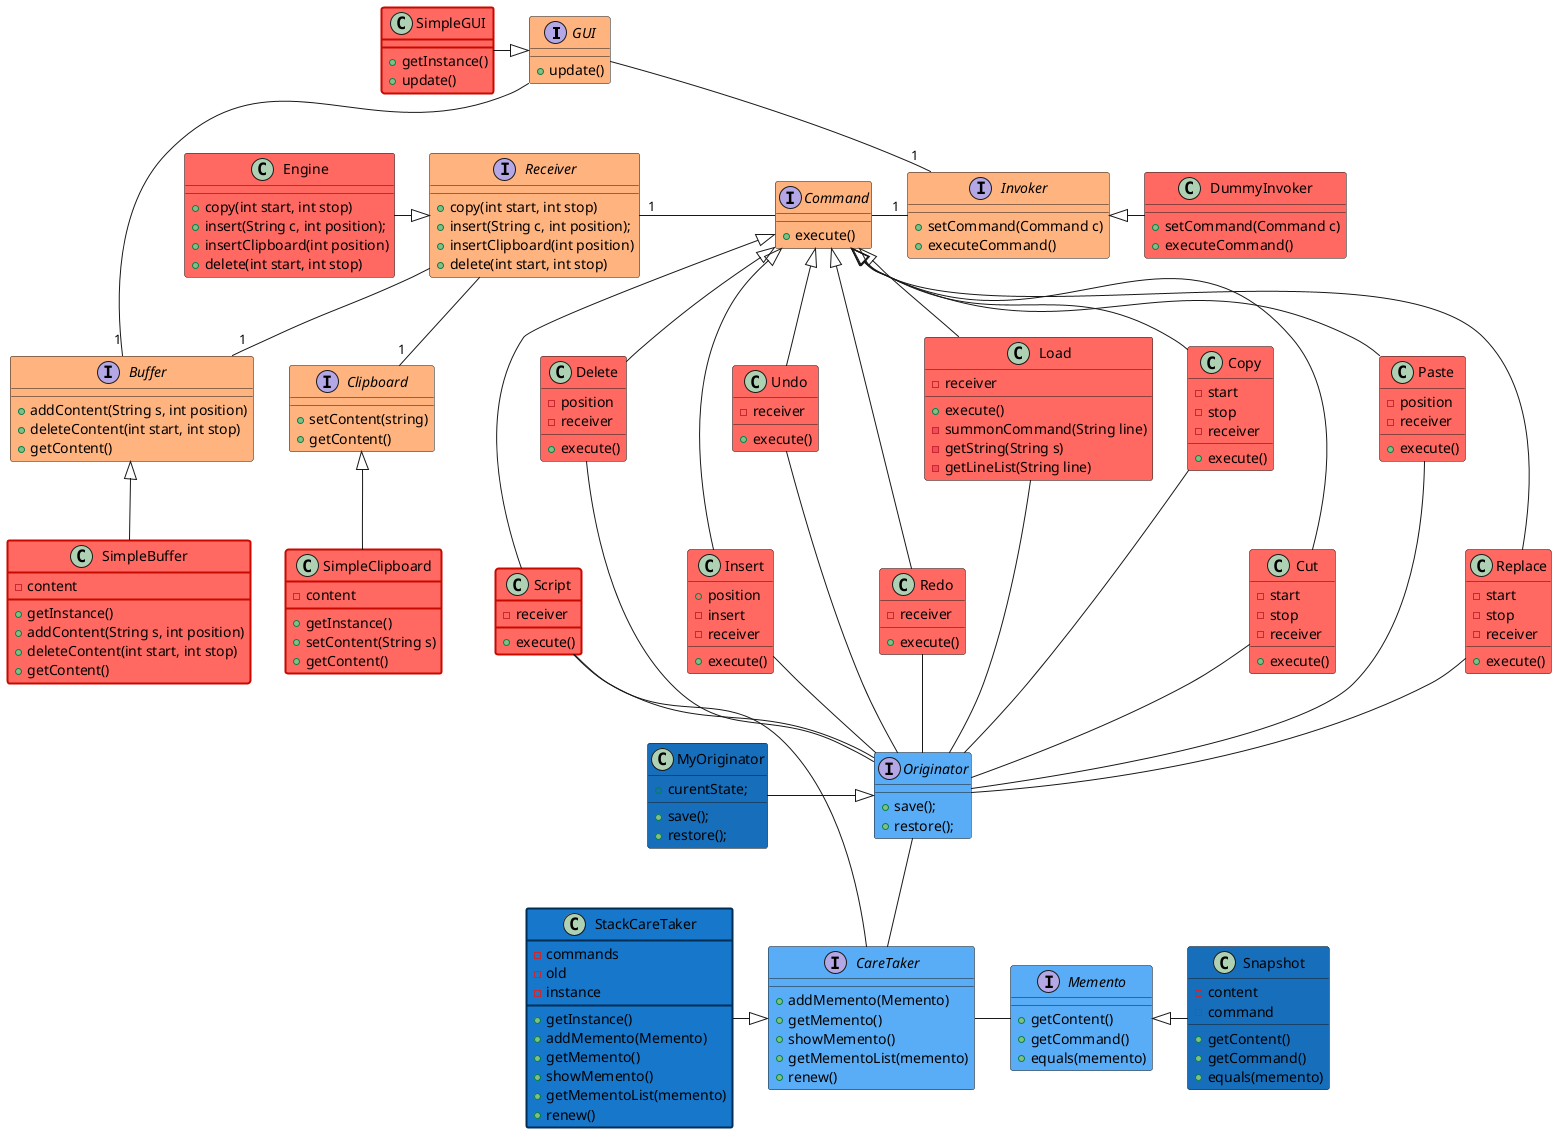 @startuml
'https://plantuml.com/class-diagram
'42D65B
'09B327
interface GUI #ffb480 {
    + update()
}

interface Invoker #ffb480 {
    + setCommand(Command c)
    + executeCommand()
}

interface Command #ffb480 {
    + execute()
}

interface Receiver #ffb480 {
    + copy(int start, int stop)
    + insert(String c, int position);
    + insertClipboard(int position)
    + delete(int start, int stop)
}

interface Clipboard #ffb480 {
    + setContent(string)
    + getContent()
}

interface Buffer #ffb480 {
    + addContent(String s, int position)
    + deleteContent(int start, int stop)
    + getContent()
}

interface Originator #59adf6 {
    + save();
    + restore();
}

interface Memento #59adf6 {
    + getContent()
    + getCommand()
    + equals(memento)
}

interface CareTaker #59adf6 {
    + addMemento(Memento)
    + getMemento()
    + showMemento()
    + getMementoList(memento)
    + renew()
}

class SimpleGUI #ff6961;line.bold:C80900 {
    + getInstance()
    + update()
}

class Engine #ff6961 {
      + copy(int start, int stop)
      + insert(String c, int position);
      + insertClipboard(int position)
      + delete(int start, int stop)
}


class Copy #ff6961 {
    - start
    - stop
    - receiver
    + execute()
}

class Cut #ff6961 {
    - start
    - stop
    - receiver
    + execute()
}

class Paste #ff6961 {
    - position
    - receiver
    + execute()
}

class Replace #ff6961 {
    - start
    - stop
    - receiver
    + execute()
}

class Delete #ff6961 {
    - position
    - receiver
    + execute()
}

class Insert #ff6961 {
    + position
    - insert
    - receiver
    + execute()
}

class Undo #ff6961 {
    - receiver
    + execute()
}

class Redo #ff6961 {
    - receiver
    + execute()
}

class Script #ff6961;line.bold:C80900 {
    - receiver
    + execute()
}

class Load #ff6961 {
    - receiver
    + execute()
    - summonCommand(String line)
    - getString(String s)
    - getLineList(String line)
}

class SimpleBuffer #ff6961;line.bold:C80900 {
    - content
    + getInstance()
    + addContent(String s, int position)
    + deleteContent(int start, int stop)
    + getContent()
}

class SimpleClipboard #ff6961;line.bold:C80900 {
    - content
    + getInstance()
    + setContent(String s)
    + getContent()
}

class DummyInvoker #ff6961 {
    + setCommand(Command c)
    + executeCommand()
}

class MyOriginator #176EBB {
    + curentState;
    + save();
    + restore();
}

class Snapshot #176EBB {
    - content
    - command
    + getContent()
    + getCommand()
    + equals(memento)
}

class StackCareTaker #1677CB;line.bold:002D55 {
    - commands
    - old
    - instance
    + getInstance()
    + addMemento(Memento)
    + getMemento()
    + showMemento()
    + getMementoList(memento)
    + renew()
}

GUI --- "1"Buffer
GUI --"1" Invoker

Receiver "1"- Command
Receiver -down-"1" Buffer
Receiver --down"1" Clipboard

SimpleGUI -right|> GUI

Engine -right-|> Receiver

Invoker "1"--left Command

Copy -- Originator
Paste -- Originator
Replace -- Originator
Delete -- Originator
Cut -- Originator
Insert -- Originator
Undo -- Originator
Redo -- Originator
Script -- Originator
Load -- Originator

CareTaker -up- Originator
Memento -left- CareTaker

Script - CareTaker

Copy -up-|> Command
Paste -up-|> Command
Replace --up-|> Command
Delete -up-|> Command
Cut --up-|> Command
Insert -up--|> Command
Undo -up-|> Command
Redo -up--|> Command
Script -up-|> Command
Load -up-|> Command

SimpleBuffer -up-|> Buffer
SimpleClipboard -up-|> Clipboard

DummyInvoker -left|> Invoker

MyOriginator -|> Originator
StackCareTaker -|> CareTaker
Snapshot -left|> Memento
@enduml

